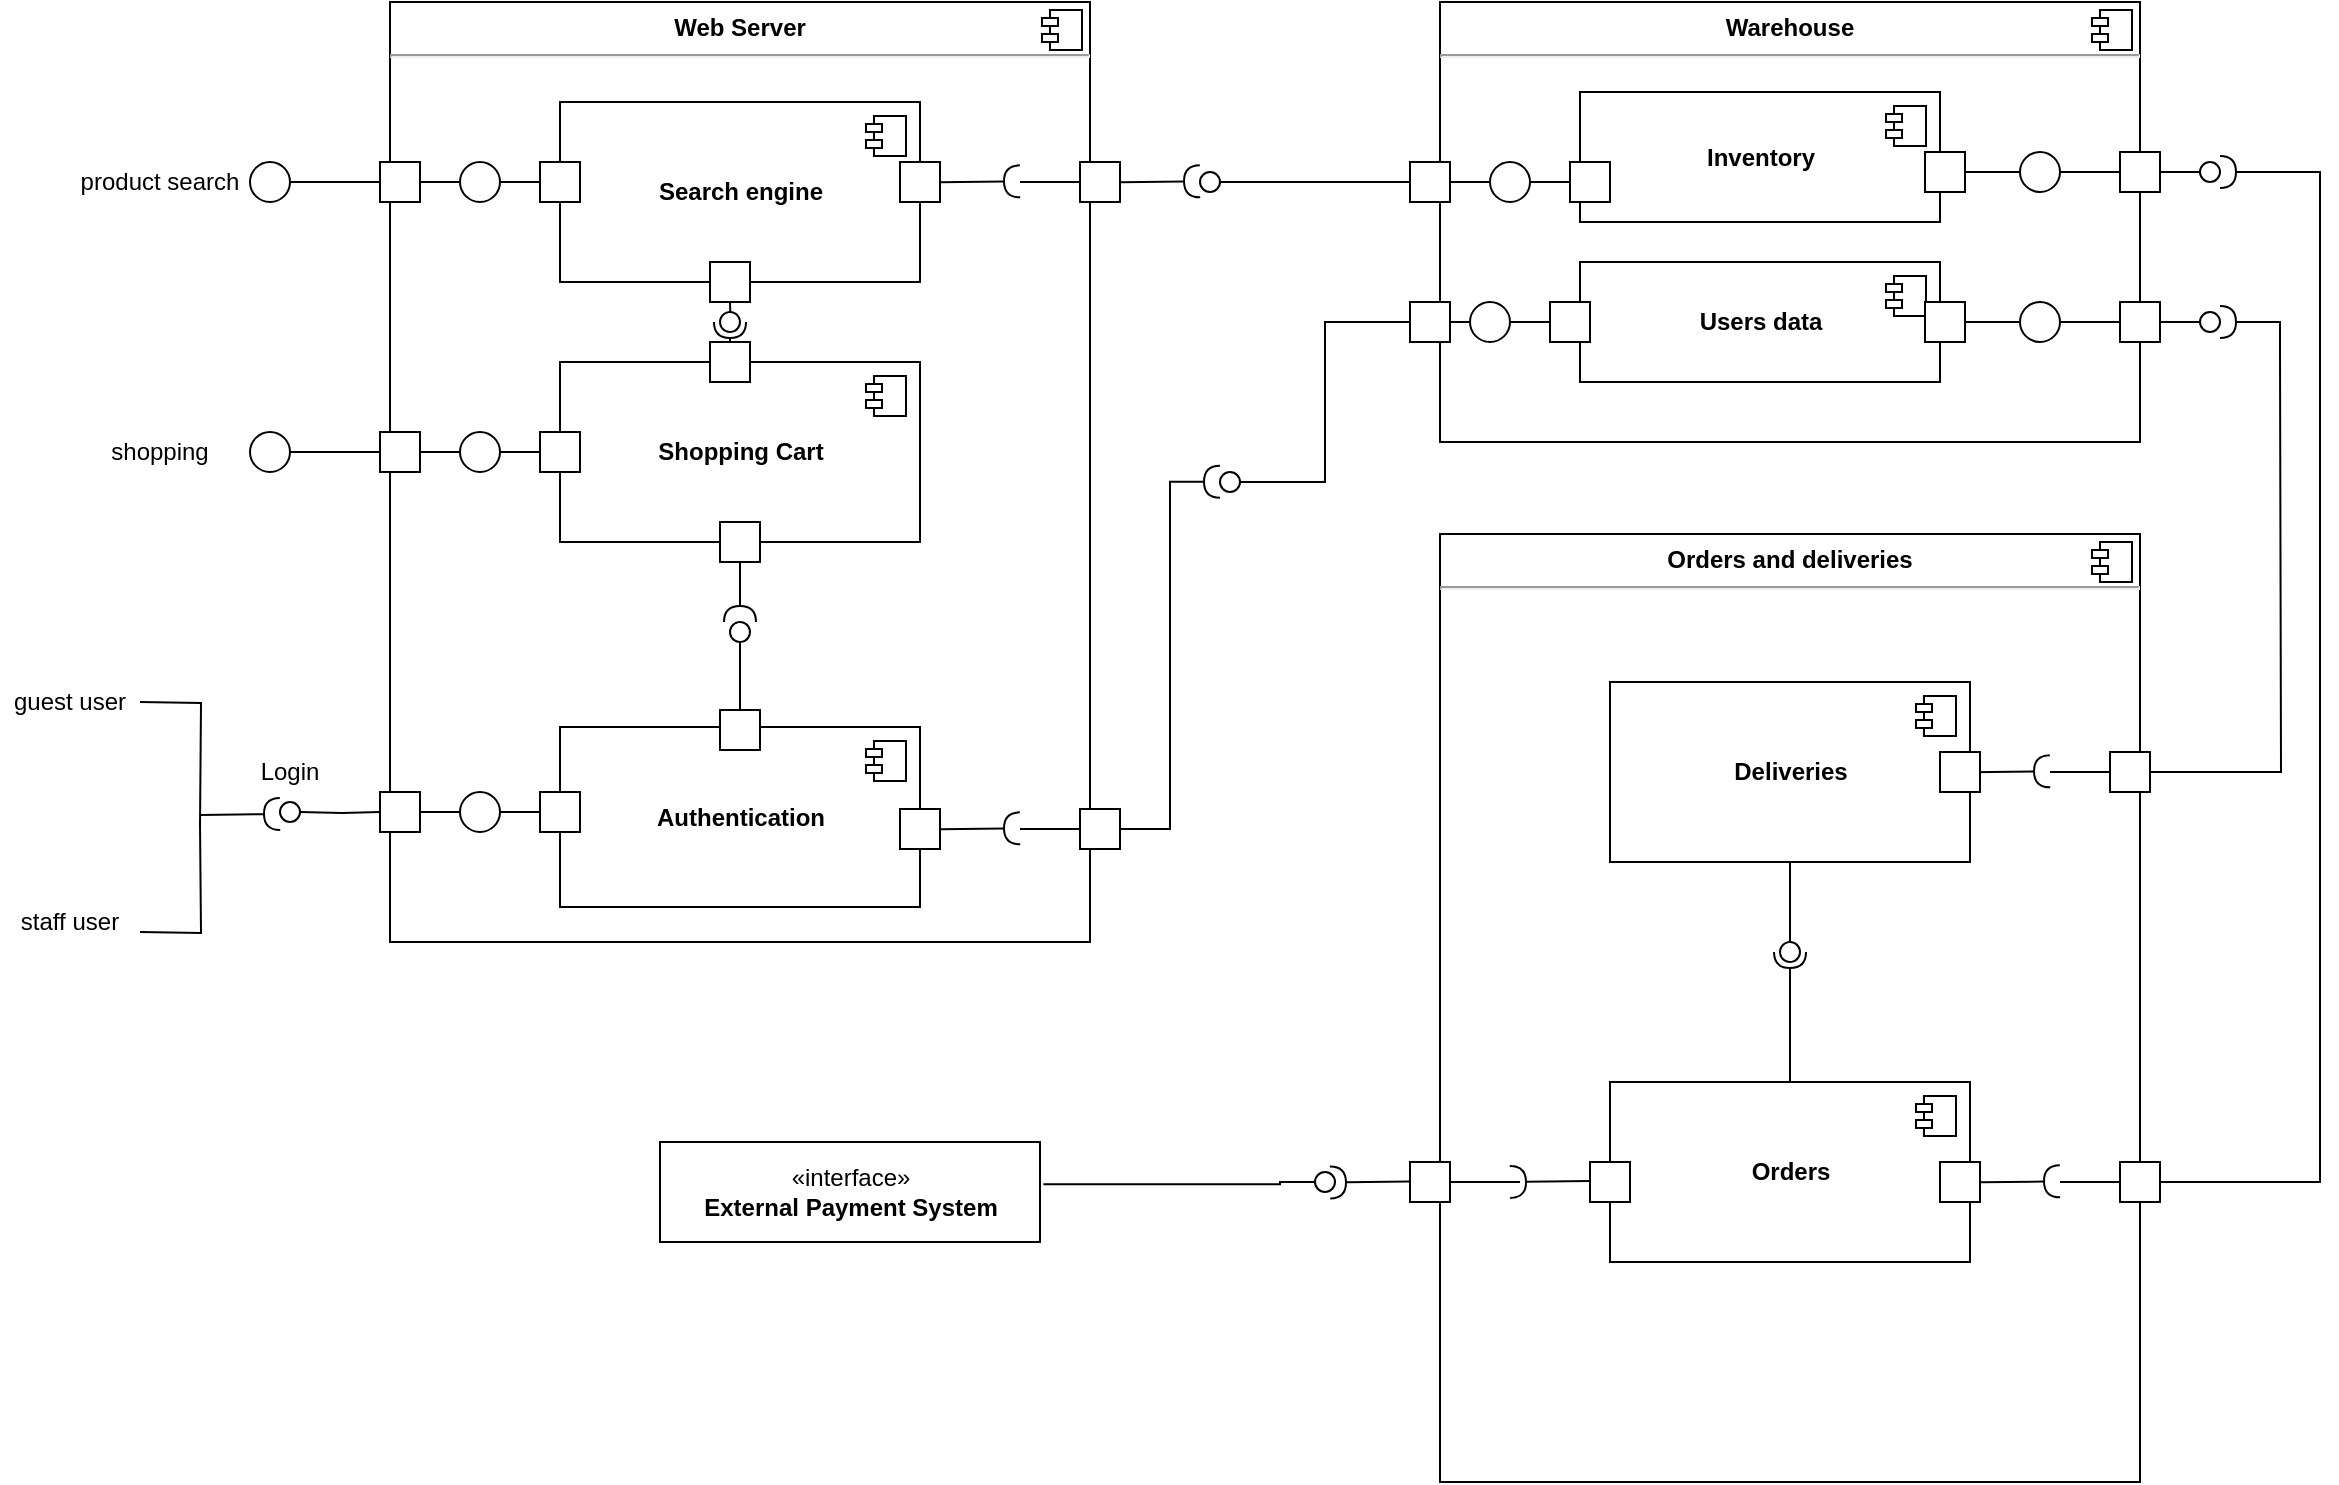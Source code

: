 <mxfile version="13.6.2" type="device"><diagram id="-DjXQtQEVf-AodjQWCOF" name="Page-1"><mxGraphModel dx="1102" dy="644" grid="1" gridSize="10" guides="1" tooltips="1" connect="1" arrows="1" fold="1" page="1" pageScale="1" pageWidth="1169" pageHeight="827" math="0" shadow="0" extFonts="Permanent Marker^https://fonts.googleapis.com/css?family=Permanent+Marker"><root><mxCell id="0"/><mxCell id="1" parent="0"/><mxCell id="apI500ZZCQD79NXf8QfI-34" value="&lt;p style=&quot;margin: 0px ; margin-top: 6px ; text-align: center&quot;&gt;&lt;b&gt;Orders and deliveries&lt;/b&gt;&lt;/p&gt;&lt;hr&gt;&lt;p style=&quot;margin: 0px ; margin-left: 8px&quot;&gt;&lt;br&gt;&lt;/p&gt;" style="align=left;overflow=fill;html=1;dropTarget=0;" parent="1" vertex="1"><mxGeometry x="720" y="306" width="350" height="474" as="geometry"/></mxCell><mxCell id="apI500ZZCQD79NXf8QfI-35" value="" style="shape=component;jettyWidth=8;jettyHeight=4;" parent="apI500ZZCQD79NXf8QfI-34" vertex="1"><mxGeometry x="1" width="20" height="20" relative="1" as="geometry"><mxPoint x="-24" y="4" as="offset"/></mxGeometry></mxCell><mxCell id="apI500ZZCQD79NXf8QfI-32" value="&lt;p style=&quot;margin: 0px ; margin-top: 6px ; text-align: center&quot;&gt;&lt;b&gt;Warehouse&lt;/b&gt;&lt;/p&gt;&lt;hr&gt;" style="align=left;overflow=fill;html=1;dropTarget=0;" parent="1" vertex="1"><mxGeometry x="720" y="40" width="350" height="220" as="geometry"/></mxCell><mxCell id="apI500ZZCQD79NXf8QfI-33" value="" style="shape=component;jettyWidth=8;jettyHeight=4;" parent="apI500ZZCQD79NXf8QfI-32" vertex="1"><mxGeometry x="1" width="20" height="20" relative="1" as="geometry"><mxPoint x="-24" y="4" as="offset"/></mxGeometry></mxCell><mxCell id="apI500ZZCQD79NXf8QfI-30" value="&lt;p style=&quot;margin: 0px ; margin-top: 6px ; text-align: center&quot;&gt;&lt;b&gt;Web Server&lt;/b&gt;&lt;/p&gt;&lt;hr&gt;&lt;p style=&quot;margin: 0px ; margin-left: 8px&quot;&gt;&lt;br&gt;&lt;/p&gt;" style="align=left;overflow=fill;html=1;dropTarget=0;" parent="1" vertex="1"><mxGeometry x="195" y="40" width="350" height="470" as="geometry"/></mxCell><mxCell id="apI500ZZCQD79NXf8QfI-31" value="" style="shape=component;jettyWidth=8;jettyHeight=4;" parent="apI500ZZCQD79NXf8QfI-30" vertex="1"><mxGeometry x="1" width="20" height="20" relative="1" as="geometry"><mxPoint x="-24" y="4" as="offset"/></mxGeometry></mxCell><mxCell id="apI500ZZCQD79NXf8QfI-8" value="&lt;b&gt;Inventory&lt;/b&gt;" style="html=1;dropTarget=0;" parent="1" vertex="1"><mxGeometry x="790" y="85" width="180" height="65" as="geometry"/></mxCell><mxCell id="apI500ZZCQD79NXf8QfI-9" value="" style="shape=component;jettyWidth=8;jettyHeight=4;" parent="apI500ZZCQD79NXf8QfI-8" vertex="1"><mxGeometry x="1" width="20" height="20" relative="1" as="geometry"><mxPoint x="-27" y="7" as="offset"/></mxGeometry></mxCell><mxCell id="apI500ZZCQD79NXf8QfI-38" style="edgeStyle=orthogonalEdgeStyle;rounded=0;orthogonalLoop=1;jettySize=auto;html=1;exitX=1;exitY=0.5;exitDx=0;exitDy=0;endArrow=none;endFill=0;" parent="1" edge="1"><mxGeometry relative="1" as="geometry"><mxPoint x="100" y="450.5" as="targetPoint"/><mxPoint x="70" y="505" as="sourcePoint"/></mxGeometry></mxCell><mxCell id="apI500ZZCQD79NXf8QfI-14" value="staff user" style="text;html=1;strokeColor=none;fillColor=none;align=center;verticalAlign=middle;whiteSpace=wrap;rounded=0;" parent="1" vertex="1"><mxGeometry y="490" width="70" height="20" as="geometry"/></mxCell><mxCell id="apI500ZZCQD79NXf8QfI-15" value="&lt;b&gt;Authentication&lt;/b&gt;" style="html=1;dropTarget=0;" parent="1" vertex="1"><mxGeometry x="280" y="402.5" width="180" height="90" as="geometry"/></mxCell><mxCell id="apI500ZZCQD79NXf8QfI-16" value="" style="shape=component;jettyWidth=8;jettyHeight=4;" parent="apI500ZZCQD79NXf8QfI-15" vertex="1"><mxGeometry x="1" width="20" height="20" relative="1" as="geometry"><mxPoint x="-27" y="7" as="offset"/></mxGeometry></mxCell><mxCell id="apI500ZZCQD79NXf8QfI-17" value="&lt;b&gt;Search engine&lt;/b&gt;" style="html=1;dropTarget=0;" parent="1" vertex="1"><mxGeometry x="280" y="90" width="180" height="90" as="geometry"/></mxCell><mxCell id="apI500ZZCQD79NXf8QfI-18" value="" style="shape=component;jettyWidth=8;jettyHeight=4;" parent="apI500ZZCQD79NXf8QfI-17" vertex="1"><mxGeometry x="1" width="20" height="20" relative="1" as="geometry"><mxPoint x="-27" y="7" as="offset"/></mxGeometry></mxCell><mxCell id="apI500ZZCQD79NXf8QfI-19" value="&lt;b&gt;Shopping Cart&lt;/b&gt;" style="html=1;dropTarget=0;" parent="1" vertex="1"><mxGeometry x="280" y="220" width="180" height="90" as="geometry"/></mxCell><mxCell id="apI500ZZCQD79NXf8QfI-20" value="" style="shape=component;jettyWidth=8;jettyHeight=4;" parent="apI500ZZCQD79NXf8QfI-19" vertex="1"><mxGeometry x="1" width="20" height="20" relative="1" as="geometry"><mxPoint x="-27" y="7" as="offset"/></mxGeometry></mxCell><mxCell id="apI500ZZCQD79NXf8QfI-21" value="&lt;b&gt;Orders&lt;/b&gt;" style="html=1;dropTarget=0;" parent="1" vertex="1"><mxGeometry x="805" y="580" width="180" height="90" as="geometry"/></mxCell><mxCell id="apI500ZZCQD79NXf8QfI-22" value="" style="shape=component;jettyWidth=8;jettyHeight=4;" parent="apI500ZZCQD79NXf8QfI-21" vertex="1"><mxGeometry x="1" width="20" height="20" relative="1" as="geometry"><mxPoint x="-27" y="7" as="offset"/></mxGeometry></mxCell><mxCell id="apI500ZZCQD79NXf8QfI-25" value="&lt;b&gt;Deliveries&lt;/b&gt;" style="html=1;dropTarget=0;" parent="1" vertex="1"><mxGeometry x="805" y="380" width="180" height="90" as="geometry"/></mxCell><mxCell id="apI500ZZCQD79NXf8QfI-26" value="" style="shape=component;jettyWidth=8;jettyHeight=4;" parent="apI500ZZCQD79NXf8QfI-25" vertex="1"><mxGeometry x="1" width="20" height="20" relative="1" as="geometry"><mxPoint x="-27" y="7" as="offset"/></mxGeometry></mxCell><mxCell id="apI500ZZCQD79NXf8QfI-37" style="edgeStyle=orthogonalEdgeStyle;rounded=0;orthogonalLoop=1;jettySize=auto;html=1;exitX=1;exitY=0.5;exitDx=0;exitDy=0;endArrow=none;endFill=0;" parent="1" edge="1"><mxGeometry relative="1" as="geometry"><mxPoint x="100" y="452.5" as="targetPoint"/><mxPoint x="70" y="390" as="sourcePoint"/></mxGeometry></mxCell><mxCell id="apI500ZZCQD79NXf8QfI-36" value="guest user" style="text;html=1;strokeColor=none;fillColor=none;align=center;verticalAlign=middle;whiteSpace=wrap;rounded=0;" parent="1" vertex="1"><mxGeometry y="380" width="70" height="20" as="geometry"/></mxCell><mxCell id="apI500ZZCQD79NXf8QfI-41" style="edgeStyle=orthogonalEdgeStyle;rounded=0;orthogonalLoop=1;jettySize=auto;html=1;exitX=1;exitY=0.5;exitDx=0;exitDy=0;entryX=0;entryY=0.5;entryDx=0;entryDy=0;endArrow=none;endFill=0;" parent="1" target="apI500ZZCQD79NXf8QfI-40" edge="1"><mxGeometry relative="1" as="geometry"><mxPoint x="150" y="445" as="sourcePoint"/></mxGeometry></mxCell><mxCell id="apI500ZZCQD79NXf8QfI-48" style="edgeStyle=orthogonalEdgeStyle;rounded=0;orthogonalLoop=1;jettySize=auto;html=1;exitX=1;exitY=0.5;exitDx=0;exitDy=0;entryX=0;entryY=0.5;entryDx=0;entryDy=0;endArrow=none;endFill=0;" parent="1" source="apI500ZZCQD79NXf8QfI-40" target="apI500ZZCQD79NXf8QfI-46" edge="1"><mxGeometry relative="1" as="geometry"/></mxCell><mxCell id="apI500ZZCQD79NXf8QfI-40" value="" style="rounded=0;whiteSpace=wrap;html=1;" parent="1" vertex="1"><mxGeometry x="190" y="435" width="20" height="20" as="geometry"/></mxCell><mxCell id="apI500ZZCQD79NXf8QfI-42" value="" style="rounded=0;orthogonalLoop=1;jettySize=auto;html=1;endArrow=none;endFill=0;exitX=0.5;exitY=0.9;exitDx=0;exitDy=0;exitPerimeter=0;" parent="1" source="apI500ZZCQD79NXf8QfI-44" target="apI500ZZCQD79NXf8QfI-44" edge="1"><mxGeometry relative="1" as="geometry"><mxPoint x="190" y="762.5" as="sourcePoint"/></mxGeometry></mxCell><mxCell id="apI500ZZCQD79NXf8QfI-44" value="" style="ellipse;whiteSpace=wrap;html=1;fontFamily=Helvetica;fontSize=12;fontColor=#000000;align=center;strokeColor=#000000;fillColor=#ffffff;points=[];aspect=fixed;resizable=0;" parent="1" vertex="1"><mxGeometry x="140" y="440" width="10" height="10" as="geometry"/></mxCell><mxCell id="apI500ZZCQD79NXf8QfI-49" style="edgeStyle=orthogonalEdgeStyle;rounded=0;orthogonalLoop=1;jettySize=auto;html=1;entryX=0.003;entryY=0.47;entryDx=0;entryDy=0;entryPerimeter=0;endArrow=none;endFill=0;" parent="1" source="apI500ZZCQD79NXf8QfI-46" target="apI500ZZCQD79NXf8QfI-15" edge="1"><mxGeometry relative="1" as="geometry"/></mxCell><mxCell id="apI500ZZCQD79NXf8QfI-46" value="" style="ellipse;whiteSpace=wrap;html=1;" parent="1" vertex="1"><mxGeometry x="230" y="435" width="20" height="20" as="geometry"/></mxCell><mxCell id="apI500ZZCQD79NXf8QfI-50" value="Login" style="text;html=1;strokeColor=none;fillColor=none;align=center;verticalAlign=middle;whiteSpace=wrap;rounded=0;" parent="1" vertex="1"><mxGeometry x="125" y="415" width="40" height="20" as="geometry"/></mxCell><mxCell id="apI500ZZCQD79NXf8QfI-51" value="product search" style="text;html=1;strokeColor=none;fillColor=none;align=center;verticalAlign=middle;whiteSpace=wrap;rounded=0;" parent="1" vertex="1"><mxGeometry x="35" y="120" width="90" height="20" as="geometry"/></mxCell><mxCell id="apI500ZZCQD79NXf8QfI-52" value="" style="rounded=0;whiteSpace=wrap;html=1;" parent="1" vertex="1"><mxGeometry x="270" y="435" width="20" height="20" as="geometry"/></mxCell><mxCell id="apI500ZZCQD79NXf8QfI-53" style="edgeStyle=orthogonalEdgeStyle;rounded=0;orthogonalLoop=1;jettySize=auto;html=1;exitX=1;exitY=0.5;exitDx=0;exitDy=0;entryX=0;entryY=0.5;entryDx=0;entryDy=0;endArrow=none;endFill=0;" parent="1" source="apI500ZZCQD79NXf8QfI-54" target="apI500ZZCQD79NXf8QfI-55" edge="1"><mxGeometry relative="1" as="geometry"/></mxCell><mxCell id="apI500ZZCQD79NXf8QfI-54" value="" style="rounded=0;whiteSpace=wrap;html=1;" parent="1" vertex="1"><mxGeometry x="190" y="120" width="20" height="20" as="geometry"/></mxCell><mxCell id="apI500ZZCQD79NXf8QfI-55" value="" style="ellipse;whiteSpace=wrap;html=1;" parent="1" vertex="1"><mxGeometry x="230" y="120" width="20" height="20" as="geometry"/></mxCell><mxCell id="apI500ZZCQD79NXf8QfI-56" value="" style="rounded=0;whiteSpace=wrap;html=1;" parent="1" vertex="1"><mxGeometry x="270" y="120" width="20" height="20" as="geometry"/></mxCell><mxCell id="apI500ZZCQD79NXf8QfI-57" style="edgeStyle=orthogonalEdgeStyle;rounded=0;orthogonalLoop=1;jettySize=auto;html=1;exitX=0;exitY=0.5;exitDx=0;exitDy=0;entryX=1;entryY=0.5;entryDx=0;entryDy=0;endArrow=none;endFill=0;" parent="1" source="apI500ZZCQD79NXf8QfI-56" target="apI500ZZCQD79NXf8QfI-55" edge="1"><mxGeometry relative="1" as="geometry"><mxPoint x="220" y="140" as="sourcePoint"/><mxPoint x="240" y="140" as="targetPoint"/></mxGeometry></mxCell><mxCell id="apI500ZZCQD79NXf8QfI-58" value="" style="ellipse;whiteSpace=wrap;html=1;" parent="1" vertex="1"><mxGeometry x="125" y="120" width="20" height="20" as="geometry"/></mxCell><mxCell id="apI500ZZCQD79NXf8QfI-59" style="edgeStyle=orthogonalEdgeStyle;rounded=0;orthogonalLoop=1;jettySize=auto;html=1;exitX=0;exitY=0.5;exitDx=0;exitDy=0;entryX=1;entryY=0.5;entryDx=0;entryDy=0;endArrow=none;endFill=0;" parent="1" source="apI500ZZCQD79NXf8QfI-54" target="apI500ZZCQD79NXf8QfI-58" edge="1"><mxGeometry relative="1" as="geometry"><mxPoint x="165" y="130" as="sourcePoint"/><mxPoint x="135" y="140" as="targetPoint"/></mxGeometry></mxCell><mxCell id="apI500ZZCQD79NXf8QfI-60" value="shopping" style="text;html=1;strokeColor=none;fillColor=none;align=center;verticalAlign=middle;whiteSpace=wrap;rounded=0;" parent="1" vertex="1"><mxGeometry x="35" y="255" width="90" height="20" as="geometry"/></mxCell><mxCell id="apI500ZZCQD79NXf8QfI-61" style="edgeStyle=orthogonalEdgeStyle;rounded=0;orthogonalLoop=1;jettySize=auto;html=1;exitX=1;exitY=0.5;exitDx=0;exitDy=0;entryX=0;entryY=0.5;entryDx=0;entryDy=0;endArrow=none;endFill=0;" parent="1" source="apI500ZZCQD79NXf8QfI-62" target="apI500ZZCQD79NXf8QfI-63" edge="1"><mxGeometry relative="1" as="geometry"/></mxCell><mxCell id="apI500ZZCQD79NXf8QfI-62" value="" style="rounded=0;whiteSpace=wrap;html=1;" parent="1" vertex="1"><mxGeometry x="190" y="255" width="20" height="20" as="geometry"/></mxCell><mxCell id="apI500ZZCQD79NXf8QfI-63" value="" style="ellipse;whiteSpace=wrap;html=1;" parent="1" vertex="1"><mxGeometry x="230" y="255" width="20" height="20" as="geometry"/></mxCell><mxCell id="apI500ZZCQD79NXf8QfI-64" value="" style="rounded=0;whiteSpace=wrap;html=1;" parent="1" vertex="1"><mxGeometry x="270" y="255" width="20" height="20" as="geometry"/></mxCell><mxCell id="apI500ZZCQD79NXf8QfI-65" style="edgeStyle=orthogonalEdgeStyle;rounded=0;orthogonalLoop=1;jettySize=auto;html=1;exitX=0;exitY=0.5;exitDx=0;exitDy=0;entryX=1;entryY=0.5;entryDx=0;entryDy=0;endArrow=none;endFill=0;" parent="1" source="apI500ZZCQD79NXf8QfI-64" target="apI500ZZCQD79NXf8QfI-63" edge="1"><mxGeometry relative="1" as="geometry"><mxPoint x="220" y="275" as="sourcePoint"/><mxPoint x="240" y="275" as="targetPoint"/></mxGeometry></mxCell><mxCell id="apI500ZZCQD79NXf8QfI-66" value="" style="ellipse;whiteSpace=wrap;html=1;" parent="1" vertex="1"><mxGeometry x="125" y="255" width="20" height="20" as="geometry"/></mxCell><mxCell id="apI500ZZCQD79NXf8QfI-67" style="edgeStyle=orthogonalEdgeStyle;rounded=0;orthogonalLoop=1;jettySize=auto;html=1;exitX=0;exitY=0.5;exitDx=0;exitDy=0;entryX=1;entryY=0.5;entryDx=0;entryDy=0;endArrow=none;endFill=0;" parent="1" source="apI500ZZCQD79NXf8QfI-62" target="apI500ZZCQD79NXf8QfI-66" edge="1"><mxGeometry relative="1" as="geometry"><mxPoint x="165" y="265" as="sourcePoint"/><mxPoint x="135" y="275" as="targetPoint"/></mxGeometry></mxCell><mxCell id="apI500ZZCQD79NXf8QfI-68" value="" style="rounded=0;orthogonalLoop=1;jettySize=auto;html=1;endArrow=halfCircle;endFill=0;endSize=6;strokeWidth=1;" parent="1" edge="1"><mxGeometry relative="1" as="geometry"><mxPoint x="100" y="446.5" as="sourcePoint"/><mxPoint x="140" y="446" as="targetPoint"/></mxGeometry></mxCell><mxCell id="apI500ZZCQD79NXf8QfI-69" value="" style="rounded=0;orthogonalLoop=1;jettySize=auto;html=1;endArrow=halfCircle;endFill=0;endSize=6;strokeWidth=1;" parent="1" edge="1"><mxGeometry relative="1" as="geometry"><mxPoint x="470" y="130.16" as="sourcePoint"/><mxPoint x="510" y="129.66" as="targetPoint"/></mxGeometry></mxCell><mxCell id="apI500ZZCQD79NXf8QfI-70" value="" style="rounded=0;whiteSpace=wrap;html=1;" parent="1" vertex="1"><mxGeometry x="450" y="120" width="20" height="20" as="geometry"/></mxCell><mxCell id="apI500ZZCQD79NXf8QfI-73" value="" style="rounded=0;whiteSpace=wrap;html=1;" parent="1" vertex="1"><mxGeometry x="540" y="120" width="20" height="20" as="geometry"/></mxCell><mxCell id="apI500ZZCQD79NXf8QfI-74" style="edgeStyle=orthogonalEdgeStyle;rounded=0;orthogonalLoop=1;jettySize=auto;html=1;exitX=0;exitY=0.5;exitDx=0;exitDy=0;endArrow=none;endFill=0;" parent="1" source="apI500ZZCQD79NXf8QfI-73" edge="1"><mxGeometry relative="1" as="geometry"><mxPoint x="490" y="140" as="sourcePoint"/><mxPoint x="510" y="130" as="targetPoint"/></mxGeometry></mxCell><mxCell id="apI500ZZCQD79NXf8QfI-75" value="" style="rounded=0;orthogonalLoop=1;jettySize=auto;html=1;endArrow=halfCircle;endFill=0;endSize=6;strokeWidth=1;" parent="1" edge="1"><mxGeometry relative="1" as="geometry"><mxPoint x="560" y="130.16" as="sourcePoint"/><mxPoint x="600" y="129.66" as="targetPoint"/></mxGeometry></mxCell><mxCell id="apI500ZZCQD79NXf8QfI-86" style="edgeStyle=orthogonalEdgeStyle;rounded=0;orthogonalLoop=1;jettySize=auto;html=1;exitX=1;exitY=0.5;exitDx=0;exitDy=0;entryX=0;entryY=0.5;entryDx=0;entryDy=0;endArrow=none;endFill=0;" parent="1" source="apI500ZZCQD79NXf8QfI-87" target="apI500ZZCQD79NXf8QfI-88" edge="1"><mxGeometry relative="1" as="geometry"/></mxCell><mxCell id="apI500ZZCQD79NXf8QfI-87" value="" style="rounded=0;whiteSpace=wrap;html=1;" parent="1" vertex="1"><mxGeometry x="705" y="120" width="20" height="20" as="geometry"/></mxCell><mxCell id="apI500ZZCQD79NXf8QfI-88" value="" style="ellipse;whiteSpace=wrap;html=1;" parent="1" vertex="1"><mxGeometry x="745" y="120" width="20" height="20" as="geometry"/></mxCell><mxCell id="apI500ZZCQD79NXf8QfI-89" value="" style="rounded=0;whiteSpace=wrap;html=1;" parent="1" vertex="1"><mxGeometry x="785" y="120" width="20" height="20" as="geometry"/></mxCell><mxCell id="apI500ZZCQD79NXf8QfI-90" style="edgeStyle=orthogonalEdgeStyle;rounded=0;orthogonalLoop=1;jettySize=auto;html=1;exitX=0;exitY=0.5;exitDx=0;exitDy=0;entryX=1;entryY=0.5;entryDx=0;entryDy=0;endArrow=none;endFill=0;" parent="1" source="apI500ZZCQD79NXf8QfI-89" target="apI500ZZCQD79NXf8QfI-88" edge="1"><mxGeometry relative="1" as="geometry"><mxPoint x="735" y="140" as="sourcePoint"/><mxPoint x="755" y="140" as="targetPoint"/></mxGeometry></mxCell><mxCell id="apI500ZZCQD79NXf8QfI-91" value="" style="ellipse;whiteSpace=wrap;html=1;" parent="1" vertex="1"><mxGeometry x="600" y="125" width="10" height="10" as="geometry"/></mxCell><mxCell id="apI500ZZCQD79NXf8QfI-92" style="edgeStyle=orthogonalEdgeStyle;rounded=0;orthogonalLoop=1;jettySize=auto;html=1;exitX=0;exitY=0.5;exitDx=0;exitDy=0;entryX=1;entryY=0.5;entryDx=0;entryDy=0;endArrow=none;endFill=0;" parent="1" source="apI500ZZCQD79NXf8QfI-87" target="apI500ZZCQD79NXf8QfI-91" edge="1"><mxGeometry relative="1" as="geometry"><mxPoint x="680" y="130" as="sourcePoint"/><mxPoint x="650" y="140" as="targetPoint"/></mxGeometry></mxCell><mxCell id="apI500ZZCQD79NXf8QfI-95" value="&lt;b&gt;Users data&lt;/b&gt;" style="html=1;dropTarget=0;" parent="1" vertex="1"><mxGeometry x="790" y="170" width="180" height="60" as="geometry"/></mxCell><mxCell id="apI500ZZCQD79NXf8QfI-96" value="" style="shape=component;jettyWidth=8;jettyHeight=4;" parent="apI500ZZCQD79NXf8QfI-95" vertex="1"><mxGeometry x="1" width="20" height="20" relative="1" as="geometry"><mxPoint x="-27" y="7" as="offset"/></mxGeometry></mxCell><mxCell id="apI500ZZCQD79NXf8QfI-97" style="edgeStyle=orthogonalEdgeStyle;rounded=0;orthogonalLoop=1;jettySize=auto;html=1;exitX=1;exitY=0.5;exitDx=0;exitDy=0;entryX=0;entryY=0.5;entryDx=0;entryDy=0;endArrow=none;endFill=0;" parent="1" source="apI500ZZCQD79NXf8QfI-98" target="apI500ZZCQD79NXf8QfI-99" edge="1"><mxGeometry relative="1" as="geometry"/></mxCell><mxCell id="apI500ZZCQD79NXf8QfI-98" value="" style="rounded=0;whiteSpace=wrap;html=1;" parent="1" vertex="1"><mxGeometry x="705" y="190" width="20" height="20" as="geometry"/></mxCell><mxCell id="apI500ZZCQD79NXf8QfI-99" value="" style="ellipse;whiteSpace=wrap;html=1;" parent="1" vertex="1"><mxGeometry x="735" y="190" width="20" height="20" as="geometry"/></mxCell><mxCell id="apI500ZZCQD79NXf8QfI-100" value="" style="rounded=0;whiteSpace=wrap;html=1;" parent="1" vertex="1"><mxGeometry x="775" y="190" width="20" height="20" as="geometry"/></mxCell><mxCell id="apI500ZZCQD79NXf8QfI-101" style="edgeStyle=orthogonalEdgeStyle;rounded=0;orthogonalLoop=1;jettySize=auto;html=1;exitX=0;exitY=0.5;exitDx=0;exitDy=0;entryX=1;entryY=0.5;entryDx=0;entryDy=0;endArrow=none;endFill=0;" parent="1" source="apI500ZZCQD79NXf8QfI-100" target="apI500ZZCQD79NXf8QfI-99" edge="1"><mxGeometry relative="1" as="geometry"><mxPoint x="725" y="210" as="sourcePoint"/><mxPoint x="745" y="210" as="targetPoint"/></mxGeometry></mxCell><mxCell id="apI500ZZCQD79NXf8QfI-102" value="" style="ellipse;whiteSpace=wrap;html=1;" parent="1" vertex="1"><mxGeometry x="610" y="275" width="10" height="10" as="geometry"/></mxCell><mxCell id="apI500ZZCQD79NXf8QfI-103" style="edgeStyle=orthogonalEdgeStyle;rounded=0;orthogonalLoop=1;jettySize=auto;html=1;exitX=0;exitY=0.5;exitDx=0;exitDy=0;entryX=1;entryY=0.5;entryDx=0;entryDy=0;endArrow=none;endFill=0;" parent="1" source="apI500ZZCQD79NXf8QfI-98" target="apI500ZZCQD79NXf8QfI-102" edge="1"><mxGeometry relative="1" as="geometry"><mxPoint x="670" y="200" as="sourcePoint"/><mxPoint x="640" y="210" as="targetPoint"/></mxGeometry></mxCell><mxCell id="apI500ZZCQD79NXf8QfI-104" value="" style="rounded=0;orthogonalLoop=1;jettySize=auto;html=1;endArrow=halfCircle;endFill=0;endSize=6;strokeWidth=1;" parent="1" edge="1"><mxGeometry relative="1" as="geometry"><mxPoint x="470" y="453.66" as="sourcePoint"/><mxPoint x="510" y="453.16" as="targetPoint"/></mxGeometry></mxCell><mxCell id="apI500ZZCQD79NXf8QfI-105" value="" style="rounded=0;whiteSpace=wrap;html=1;" parent="1" vertex="1"><mxGeometry x="450" y="443.5" width="20" height="20" as="geometry"/></mxCell><mxCell id="apI500ZZCQD79NXf8QfI-106" value="" style="rounded=0;whiteSpace=wrap;html=1;" parent="1" vertex="1"><mxGeometry x="540" y="443.5" width="20" height="20" as="geometry"/></mxCell><mxCell id="apI500ZZCQD79NXf8QfI-107" style="edgeStyle=orthogonalEdgeStyle;rounded=0;orthogonalLoop=1;jettySize=auto;html=1;exitX=0;exitY=0.5;exitDx=0;exitDy=0;endArrow=none;endFill=0;" parent="1" source="apI500ZZCQD79NXf8QfI-106" edge="1"><mxGeometry relative="1" as="geometry"><mxPoint x="490" y="463.5" as="sourcePoint"/><mxPoint x="510" y="453.5" as="targetPoint"/></mxGeometry></mxCell><mxCell id="apI500ZZCQD79NXf8QfI-108" value="" style="rounded=0;orthogonalLoop=1;jettySize=auto;html=1;endArrow=halfCircle;endFill=0;endSize=6;strokeWidth=1;edgeStyle=elbowEdgeStyle;exitX=1;exitY=0.5;exitDx=0;exitDy=0;" parent="1" source="apI500ZZCQD79NXf8QfI-106" edge="1"><mxGeometry relative="1" as="geometry"><mxPoint x="570" y="393.5" as="sourcePoint"/><mxPoint x="610" y="279.84" as="targetPoint"/></mxGeometry></mxCell><mxCell id="apI500ZZCQD79NXf8QfI-125" style="edgeStyle=elbowEdgeStyle;rounded=0;orthogonalLoop=1;jettySize=auto;html=1;exitX=1;exitY=0.5;exitDx=0;exitDy=0;entryX=0;entryY=0.5;entryDx=0;entryDy=0;endArrow=none;endFill=0;" parent="1" source="apI500ZZCQD79NXf8QfI-117" target="apI500ZZCQD79NXf8QfI-120" edge="1"><mxGeometry relative="1" as="geometry"/></mxCell><mxCell id="apI500ZZCQD79NXf8QfI-117" value="" style="rounded=0;whiteSpace=wrap;html=1;direction=east;" parent="1" vertex="1"><mxGeometry x="1060" y="115" width="20" height="20" as="geometry"/></mxCell><mxCell id="apI500ZZCQD79NXf8QfI-122" value="" style="edgeStyle=elbowEdgeStyle;rounded=0;orthogonalLoop=1;jettySize=auto;html=1;endArrow=none;endFill=0;" parent="1" source="apI500ZZCQD79NXf8QfI-118" target="apI500ZZCQD79NXf8QfI-119" edge="1"><mxGeometry relative="1" as="geometry"/></mxCell><mxCell id="apI500ZZCQD79NXf8QfI-124" style="edgeStyle=elbowEdgeStyle;rounded=0;orthogonalLoop=1;jettySize=auto;html=1;exitX=1;exitY=0.5;exitDx=0;exitDy=0;entryX=0;entryY=0.5;entryDx=0;entryDy=0;endArrow=none;endFill=0;" parent="1" source="apI500ZZCQD79NXf8QfI-118" target="apI500ZZCQD79NXf8QfI-117" edge="1"><mxGeometry relative="1" as="geometry"/></mxCell><mxCell id="apI500ZZCQD79NXf8QfI-118" value="" style="ellipse;whiteSpace=wrap;html=1;direction=east;" parent="1" vertex="1"><mxGeometry x="1010" y="115" width="20" height="20" as="geometry"/></mxCell><mxCell id="apI500ZZCQD79NXf8QfI-119" value="" style="rounded=0;whiteSpace=wrap;html=1;direction=east;" parent="1" vertex="1"><mxGeometry x="962.5" y="115" width="20" height="20" as="geometry"/></mxCell><mxCell id="apI500ZZCQD79NXf8QfI-120" value="" style="ellipse;whiteSpace=wrap;html=1;direction=east;" parent="1" vertex="1"><mxGeometry x="1100" y="120" width="10" height="10" as="geometry"/></mxCell><mxCell id="apI500ZZCQD79NXf8QfI-127" value="" style="rounded=0;orthogonalLoop=1;jettySize=auto;html=1;endArrow=halfCircle;endFill=0;endSize=6;strokeWidth=1;" parent="1" edge="1"><mxGeometry relative="1" as="geometry"><mxPoint x="990" y="630.16" as="sourcePoint"/><mxPoint x="1030" y="629.66" as="targetPoint"/></mxGeometry></mxCell><mxCell id="apI500ZZCQD79NXf8QfI-128" value="" style="rounded=0;whiteSpace=wrap;html=1;" parent="1" vertex="1"><mxGeometry x="970" y="620" width="20" height="20" as="geometry"/></mxCell><mxCell id="apI500ZZCQD79NXf8QfI-131" style="edgeStyle=orthogonalEdgeStyle;rounded=0;orthogonalLoop=1;jettySize=auto;html=1;exitX=1;exitY=0.5;exitDx=0;exitDy=0;endArrow=halfCircle;endFill=0;" parent="1" source="apI500ZZCQD79NXf8QfI-129" target="apI500ZZCQD79NXf8QfI-120" edge="1"><mxGeometry relative="1" as="geometry"><mxPoint x="1140" y="130" as="targetPoint"/><Array as="points"><mxPoint x="1160" y="630"/><mxPoint x="1160" y="125"/></Array></mxGeometry></mxCell><mxCell id="apI500ZZCQD79NXf8QfI-129" value="" style="rounded=0;whiteSpace=wrap;html=1;" parent="1" vertex="1"><mxGeometry x="1060" y="620" width="20" height="20" as="geometry"/></mxCell><mxCell id="apI500ZZCQD79NXf8QfI-130" style="edgeStyle=orthogonalEdgeStyle;rounded=0;orthogonalLoop=1;jettySize=auto;html=1;exitX=0;exitY=0.5;exitDx=0;exitDy=0;endArrow=none;endFill=0;" parent="1" source="apI500ZZCQD79NXf8QfI-129" edge="1"><mxGeometry relative="1" as="geometry"><mxPoint x="1010" y="640" as="sourcePoint"/><mxPoint x="1030" y="630" as="targetPoint"/></mxGeometry></mxCell><mxCell id="apI500ZZCQD79NXf8QfI-132" style="edgeStyle=elbowEdgeStyle;rounded=0;orthogonalLoop=1;jettySize=auto;html=1;exitX=1;exitY=0.5;exitDx=0;exitDy=0;entryX=0;entryY=0.5;entryDx=0;entryDy=0;endArrow=none;endFill=0;" parent="1" source="apI500ZZCQD79NXf8QfI-133" target="apI500ZZCQD79NXf8QfI-138" edge="1"><mxGeometry relative="1" as="geometry"/></mxCell><mxCell id="apI500ZZCQD79NXf8QfI-133" value="" style="rounded=0;whiteSpace=wrap;html=1;direction=east;" parent="1" vertex="1"><mxGeometry x="1060" y="190" width="20" height="20" as="geometry"/></mxCell><mxCell id="apI500ZZCQD79NXf8QfI-134" value="" style="edgeStyle=elbowEdgeStyle;rounded=0;orthogonalLoop=1;jettySize=auto;html=1;endArrow=none;endFill=0;" parent="1" source="apI500ZZCQD79NXf8QfI-136" target="apI500ZZCQD79NXf8QfI-137" edge="1"><mxGeometry relative="1" as="geometry"/></mxCell><mxCell id="apI500ZZCQD79NXf8QfI-135" style="edgeStyle=elbowEdgeStyle;rounded=0;orthogonalLoop=1;jettySize=auto;html=1;exitX=1;exitY=0.5;exitDx=0;exitDy=0;entryX=0;entryY=0.5;entryDx=0;entryDy=0;endArrow=none;endFill=0;" parent="1" source="apI500ZZCQD79NXf8QfI-136" target="apI500ZZCQD79NXf8QfI-133" edge="1"><mxGeometry relative="1" as="geometry"/></mxCell><mxCell id="apI500ZZCQD79NXf8QfI-136" value="" style="ellipse;whiteSpace=wrap;html=1;direction=east;" parent="1" vertex="1"><mxGeometry x="1010" y="190" width="20" height="20" as="geometry"/></mxCell><mxCell id="apI500ZZCQD79NXf8QfI-137" value="" style="rounded=0;whiteSpace=wrap;html=1;direction=east;" parent="1" vertex="1"><mxGeometry x="962.5" y="190" width="20" height="20" as="geometry"/></mxCell><mxCell id="apI500ZZCQD79NXf8QfI-138" value="" style="ellipse;whiteSpace=wrap;html=1;direction=east;" parent="1" vertex="1"><mxGeometry x="1100" y="195" width="10" height="10" as="geometry"/></mxCell><mxCell id="apI500ZZCQD79NXf8QfI-139" value="" style="rounded=0;orthogonalLoop=1;jettySize=auto;html=1;endArrow=halfCircle;endFill=0;endSize=6;strokeWidth=1;edgeStyle=elbowEdgeStyle;" parent="1" edge="1"><mxGeometry relative="1" as="geometry"><mxPoint x="1140" y="215" as="sourcePoint"/><mxPoint x="1110" y="200.0" as="targetPoint"/><Array as="points"><mxPoint x="1140" y="205"/></Array></mxGeometry></mxCell><mxCell id="apI500ZZCQD79NXf8QfI-140" value="" style="rounded=0;orthogonalLoop=1;jettySize=auto;html=1;endArrow=halfCircle;endFill=0;endSize=6;strokeWidth=1;" parent="1" edge="1"><mxGeometry relative="1" as="geometry"><mxPoint x="985" y="425.16" as="sourcePoint"/><mxPoint x="1025" y="424.66" as="targetPoint"/></mxGeometry></mxCell><mxCell id="apI500ZZCQD79NXf8QfI-141" value="" style="rounded=0;whiteSpace=wrap;html=1;" parent="1" vertex="1"><mxGeometry x="970" y="415" width="20" height="20" as="geometry"/></mxCell><mxCell id="apI500ZZCQD79NXf8QfI-142" style="edgeStyle=orthogonalEdgeStyle;rounded=0;orthogonalLoop=1;jettySize=auto;html=1;exitX=1;exitY=0.5;exitDx=0;exitDy=0;endArrow=none;endFill=0;elbow=vertical;" parent="1" source="apI500ZZCQD79NXf8QfI-143" edge="1"><mxGeometry relative="1" as="geometry"><mxPoint x="1140" y="215" as="targetPoint"/></mxGeometry></mxCell><mxCell id="apI500ZZCQD79NXf8QfI-143" value="" style="rounded=0;whiteSpace=wrap;html=1;" parent="1" vertex="1"><mxGeometry x="1055" y="415" width="20" height="20" as="geometry"/></mxCell><mxCell id="apI500ZZCQD79NXf8QfI-144" style="edgeStyle=orthogonalEdgeStyle;rounded=0;orthogonalLoop=1;jettySize=auto;html=1;exitX=0;exitY=0.5;exitDx=0;exitDy=0;endArrow=none;endFill=0;" parent="1" source="apI500ZZCQD79NXf8QfI-143" edge="1"><mxGeometry relative="1" as="geometry"><mxPoint x="1005" y="435" as="sourcePoint"/><mxPoint x="1025" y="425" as="targetPoint"/></mxGeometry></mxCell><mxCell id="S4B0Saxl5PFBs1Va8Vol-1" value="" style="rounded=0;whiteSpace=wrap;html=1;" vertex="1" parent="1"><mxGeometry x="795" y="620" width="20" height="20" as="geometry"/></mxCell><mxCell id="S4B0Saxl5PFBs1Va8Vol-2" value="" style="rounded=0;orthogonalLoop=1;jettySize=auto;html=1;endArrow=halfCircle;endFill=0;endSize=6;strokeWidth=1;" edge="1" parent="1"><mxGeometry relative="1" as="geometry"><mxPoint x="705" y="629.75" as="sourcePoint"/><mxPoint x="665" y="630.25" as="targetPoint"/></mxGeometry></mxCell><mxCell id="S4B0Saxl5PFBs1Va8Vol-3" value="" style="rounded=0;whiteSpace=wrap;html=1;" vertex="1" parent="1"><mxGeometry x="705" y="620" width="20" height="20" as="geometry"/></mxCell><mxCell id="S4B0Saxl5PFBs1Va8Vol-5" value="" style="rounded=0;orthogonalLoop=1;jettySize=auto;html=1;endArrow=halfCircle;endFill=0;endSize=6;strokeWidth=1;" edge="1" parent="1"><mxGeometry relative="1" as="geometry"><mxPoint x="795" y="629.5" as="sourcePoint"/><mxPoint x="755" y="630.0" as="targetPoint"/></mxGeometry></mxCell><mxCell id="S4B0Saxl5PFBs1Va8Vol-8" style="edgeStyle=orthogonalEdgeStyle;rounded=0;orthogonalLoop=1;jettySize=auto;html=1;endArrow=none;endFill=0;entryX=1;entryY=0.5;entryDx=0;entryDy=0;" edge="1" parent="1" target="S4B0Saxl5PFBs1Va8Vol-3"><mxGeometry relative="1" as="geometry"><mxPoint x="760" y="630" as="sourcePoint"/><mxPoint x="725" y="622.5" as="targetPoint"/></mxGeometry></mxCell><mxCell id="S4B0Saxl5PFBs1Va8Vol-9" value="«interface»&lt;br&gt;&lt;b&gt;External Payment System&lt;/b&gt;" style="html=1;" vertex="1" parent="1"><mxGeometry x="330" y="610" width="190" height="50" as="geometry"/></mxCell><mxCell id="S4B0Saxl5PFBs1Va8Vol-12" value="" style="edgeStyle=elbowEdgeStyle;rounded=0;orthogonalLoop=1;jettySize=auto;html=1;endArrow=none;endFill=0;entryX=1.009;entryY=0.422;entryDx=0;entryDy=0;entryPerimeter=0;" edge="1" parent="1" source="S4B0Saxl5PFBs1Va8Vol-13" target="S4B0Saxl5PFBs1Va8Vol-9"><mxGeometry relative="1" as="geometry"><mxPoint x="630" y="630" as="targetPoint"/><Array as="points"><mxPoint x="640" y="630"/></Array></mxGeometry></mxCell><mxCell id="S4B0Saxl5PFBs1Va8Vol-13" value="" style="ellipse;whiteSpace=wrap;html=1;direction=east;" vertex="1" parent="1"><mxGeometry x="657.5" y="625" width="10" height="10" as="geometry"/></mxCell><mxCell id="S4B0Saxl5PFBs1Va8Vol-17" value="" style="rounded=0;orthogonalLoop=1;jettySize=auto;html=1;endArrow=none;endFill=0;" edge="1" target="S4B0Saxl5PFBs1Va8Vol-19" parent="1" source="apI500ZZCQD79NXf8QfI-25"><mxGeometry relative="1" as="geometry"><mxPoint x="875" y="515" as="sourcePoint"/></mxGeometry></mxCell><mxCell id="S4B0Saxl5PFBs1Va8Vol-18" value="" style="rounded=0;orthogonalLoop=1;jettySize=auto;html=1;endArrow=halfCircle;endFill=0;entryX=0.5;entryY=0.5;entryDx=0;entryDy=0;endSize=6;strokeWidth=1;exitX=0.5;exitY=0;exitDx=0;exitDy=0;" edge="1" target="S4B0Saxl5PFBs1Va8Vol-19" parent="1" source="apI500ZZCQD79NXf8QfI-21"><mxGeometry relative="1" as="geometry"><mxPoint x="915" y="515" as="sourcePoint"/></mxGeometry></mxCell><mxCell id="S4B0Saxl5PFBs1Va8Vol-19" value="" style="ellipse;whiteSpace=wrap;html=1;fontFamily=Helvetica;fontSize=12;fontColor=#000000;align=center;strokeColor=#000000;fillColor=#ffffff;points=[];aspect=fixed;resizable=0;direction=east;rotation=126;" vertex="1" parent="1"><mxGeometry x="890" y="510" width="10" height="10" as="geometry"/></mxCell><mxCell id="S4B0Saxl5PFBs1Va8Vol-22" value="" style="rounded=0;orthogonalLoop=1;jettySize=auto;html=1;endArrow=none;endFill=0;exitX=0.5;exitY=0;exitDx=0;exitDy=0;" edge="1" parent="1" source="apI500ZZCQD79NXf8QfI-15"><mxGeometry relative="1" as="geometry"><mxPoint x="904.977" y="480" as="sourcePoint"/><mxPoint x="370" y="360" as="targetPoint"/></mxGeometry></mxCell><mxCell id="S4B0Saxl5PFBs1Va8Vol-23" value="" style="rounded=0;orthogonalLoop=1;jettySize=auto;html=1;endArrow=halfCircle;endFill=0;endSize=6;strokeWidth=1;exitX=0.5;exitY=1;exitDx=0;exitDy=0;" edge="1" parent="1" source="S4B0Saxl5PFBs1Va8Vol-26"><mxGeometry relative="1" as="geometry"><mxPoint x="905" y="590" as="sourcePoint"/><mxPoint x="370" y="350" as="targetPoint"/></mxGeometry></mxCell><mxCell id="S4B0Saxl5PFBs1Va8Vol-24" value="" style="ellipse;whiteSpace=wrap;html=1;fontFamily=Helvetica;fontSize=12;fontColor=#000000;align=center;strokeColor=#000000;fillColor=#ffffff;points=[];aspect=fixed;resizable=0;direction=east;rotation=126;" vertex="1" parent="1"><mxGeometry x="365" y="350" width="10" height="10" as="geometry"/></mxCell><mxCell id="S4B0Saxl5PFBs1Va8Vol-25" value="" style="rounded=0;whiteSpace=wrap;html=1;" vertex="1" parent="1"><mxGeometry x="360" y="394" width="20" height="20" as="geometry"/></mxCell><mxCell id="S4B0Saxl5PFBs1Va8Vol-26" value="" style="rounded=0;whiteSpace=wrap;html=1;" vertex="1" parent="1"><mxGeometry x="360" y="300" width="20" height="20" as="geometry"/></mxCell><mxCell id="S4B0Saxl5PFBs1Va8Vol-28" value="" style="ellipse;whiteSpace=wrap;html=1;fontFamily=Helvetica;fontSize=12;fontColor=#000000;align=center;strokeColor=#000000;fillColor=#ffffff;points=[];aspect=fixed;resizable=0;direction=east;rotation=126;" vertex="1" parent="1"><mxGeometry x="360" y="195" width="10" height="10" as="geometry"/></mxCell><mxCell id="S4B0Saxl5PFBs1Va8Vol-29" value="" style="rounded=0;orthogonalLoop=1;jettySize=auto;html=1;endArrow=halfCircle;endFill=0;endSize=6;strokeWidth=1;" edge="1" parent="1"><mxGeometry relative="1" as="geometry"><mxPoint x="365" y="220" as="sourcePoint"/><mxPoint x="365" y="200" as="targetPoint"/></mxGeometry></mxCell><mxCell id="S4B0Saxl5PFBs1Va8Vol-30" value="" style="rounded=0;whiteSpace=wrap;html=1;" vertex="1" parent="1"><mxGeometry x="355" y="210" width="20" height="20" as="geometry"/></mxCell><mxCell id="S4B0Saxl5PFBs1Va8Vol-31" value="" style="rounded=0;whiteSpace=wrap;html=1;" vertex="1" parent="1"><mxGeometry x="355" y="170" width="20" height="20" as="geometry"/></mxCell><mxCell id="S4B0Saxl5PFBs1Va8Vol-32" style="edgeStyle=orthogonalEdgeStyle;rounded=0;orthogonalLoop=1;jettySize=auto;html=1;endArrow=none;endFill=0;entryX=0.5;entryY=1;entryDx=0;entryDy=0;" edge="1" parent="1" source="S4B0Saxl5PFBs1Va8Vol-28" target="S4B0Saxl5PFBs1Va8Vol-31"><mxGeometry relative="1" as="geometry"><mxPoint x="550" y="140" as="sourcePoint"/><mxPoint x="520" y="140" as="targetPoint"/><Array as="points"><mxPoint x="365" y="200"/></Array></mxGeometry></mxCell></root></mxGraphModel></diagram></mxfile>